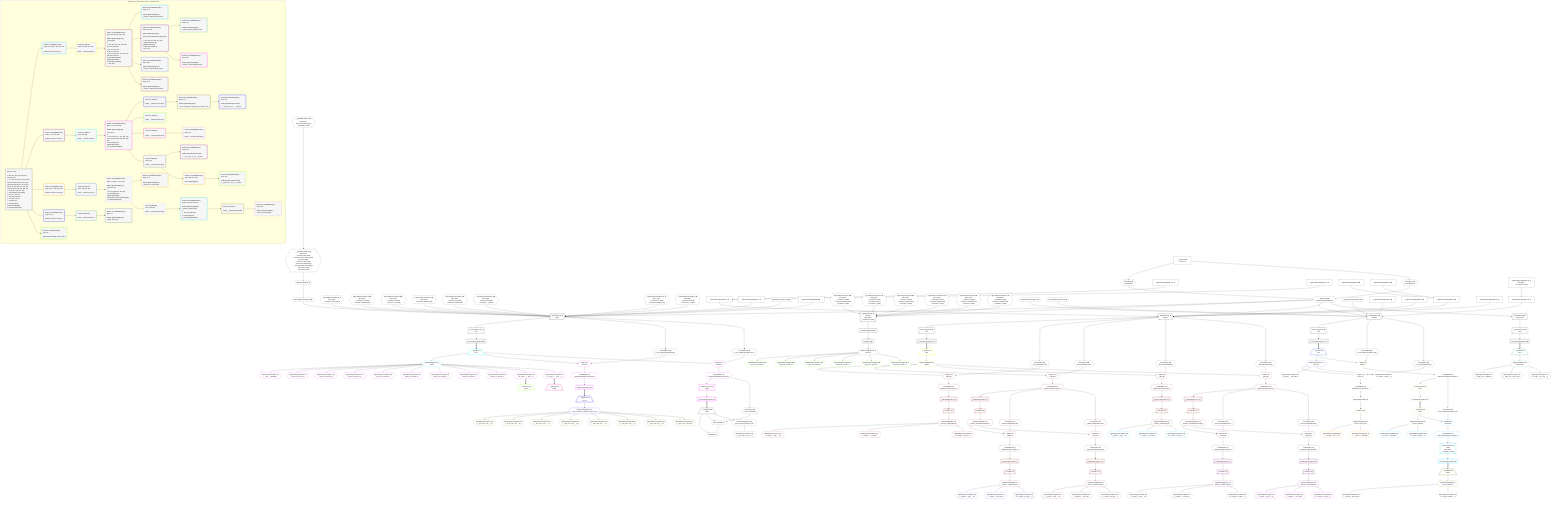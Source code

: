 %%{init: {'themeVariables': { 'fontSize': '12px'}}}%%
graph TD
    classDef path fill:#eee,stroke:#000,color:#000
    classDef plan fill:#fff,stroke-width:1px,color:#000
    classDef itemplan fill:#fff,stroke-width:2px,color:#000
    classDef unbatchedplan fill:#dff,stroke-width:1px,color:#000
    classDef sideeffectplan fill:#fcc,stroke-width:2px,color:#000
    classDef bucket fill:#f6f6f6,color:#000,stroke-width:2px,text-align:left

    subgraph "Buckets for queries/v4/procedure-computed-fields"
    Bucket0("Bucket 0 (root)<br /><br />1: 293, 297, 301, 309, 313, 317, 325, 329, 341<br />ᐳ: 6, 9, 10, 113, 131, 172, 275, 345, 346, 347, 348, 349, 350, 351, 352, 353, 354, 355, 356, 11, 49, 53, 56, 59, 62, 65, 93, 106, 126, 136, 139, 142, 145, 148, 156, 150, 158, 164<br />2: 15, 25, 30, 305, 321, 333<br />ᐳ: Access[326], Access[330]<br />3: 8, 17, 27, 33, 337<br />ᐳ: 294, 306, 310, 322<br />4: 12, 20, 32, 39, 45<br />ᐳ: 34, 338, 342<br />5: Connection[22], ConnectionItems[36]<br />6: ConnectionItems[42]"):::bucket
    Bucket1("Bucket 1 (nullableBoundary)<br />Deps: 12, 36, 294, 306, 310, 322<br /><br />ROOT Connectionᐸ8ᐳ[12]"):::bucket
    Bucket2("Bucket 2 (nullableBoundary)<br />Deps: 17, 39, 326, 330<br /><br />ROOT Connectionᐸ15ᐳ[17]"):::bucket
    Bucket3("Bucket 3 (nullableBoundary)<br />Deps: 22, 42, 338, 342, 345<br /><br />ROOT Connectionᐸ20ᐳ[22]"):::bucket
    Bucket4("Bucket 4 (nullableBoundary)<br />Deps: 27, 45<br /><br />ROOT Connectionᐸ25ᐳ[27]"):::bucket
    Bucket5("Bucket 5 (nullableBoundary)<br />Deps: 34<br /><br />ROOT PgSelectSingleᐸpersonᐳ[34]"):::bucket
    Bucket10("Bucket 10 (listItem)<br />Deps: 294, 306, 310, 322<br /><br />ROOT __Item{10}ᐸ36ᐳ[67]"):::bucket
    Bucket11("Bucket 11 (listItem)<br />Deps: 326, 330<br /><br />ROOT __Item{11}ᐸ39ᐳ[69]"):::bucket
    Bucket12("Bucket 12 (listItem)<br />Deps: 338, 342, 345<br /><br />ROOT __Item{12}ᐸ42ᐳ[71]"):::bucket
    Bucket13("Bucket 13 (listItem)<br /><br />ROOT __Item{13}ᐸ45ᐳ[73]"):::bucket
    Bucket14("Bucket 14 (nullableBoundary)<br />Deps: 294, 68, 306, 310, 322<br /><br />ROOT PgSelectSingle{10}ᐸtypesᐳ[68]<br />1: <br />ᐳ: 295, 307, 311, 323, 296, 308, 312, 324, 298, 302<br />2: 81, 90, 103, 123<br />3: 80, 89, 102, 122<br />ᐳ: 82, 91, 104, 124, 179, 202, 220, 299, 300, 303, 304<br />4: PgSelectRows[184], PgSelectRows[207]<br />5: First[183], First[206]<br />ᐳ: 185, 208"):::bucket
    Bucket15("Bucket 15 (nullableBoundary)<br />Deps: 70, 326, 69, 330<br /><br />ROOT PgSelectSingle{11}ᐸpostᐳ[70]<br />1: <br />ᐳ: 83, 94, 107, 127, 137, 140, 143, 146, 149, 166, 168, 327, 331, 328, 332<br />2: Connection[173], PgSelectRows[174]<br />3: ConnectionItems[199]"):::bucket
    Bucket16("Bucket 16 (nullableBoundary)<br />Deps: 72, 338, 71, 342, 345<br /><br />ROOT PgSelectSingle{12}ᐸpersonᐳ[72]<br />1: <br />ᐳ: 84, 96, 339, 343, 340, 344<br />2: Connection[114], PgSelectRows[133]<br />3: First[132], ConnectionItems[187]<br />ᐳ: PgSelectSingle[134]"):::bucket
    Bucket17("Bucket 17 (nullableBoundary)<br />Deps: 74<br /><br />ROOT PgSelectSingle{13}ᐸedge_caseᐳ[74]"):::bucket
    Bucket18("Bucket 18 (nullableBoundary)<br />Deps: 104<br /><br />ROOT PgSelectSingle{14}ᐸfrmcdc_compoundTypeᐳ[104]"):::bucket
    Bucket19("Bucket 19 (nullableBoundary)<br />Deps: 324, 124<br /><br />ROOT PgSelectSingle{14}ᐸfrmcdc_nestedCompoundTypeᐳ[124]<br />1: <br />ᐳ: 314, 318, 315, 316, 319, 320<br />2: PgSelectRows[196], PgSelectRows[214]<br />3: First[195], First[213]<br />ᐳ: 197, 215"):::bucket
    Bucket20("Bucket 20 (nullableBoundary)<br />Deps: 134<br /><br />ROOT PgSelectSingle{16}ᐸperson_first_postᐳ[134]"):::bucket
    Bucket21("Bucket 21 (listItem)<br /><br />ROOT __Item{21}ᐸ174ᐳ[175]"):::bucket
    Bucket22("Bucket 22 (listItem)<br /><br />ROOT __Item{22}ᐸ166ᐳ[177]"):::bucket
    Bucket23("Bucket 23 (listItem)<br /><br />ROOT __Item{23}ᐸ168ᐳ[178]"):::bucket
    Bucket24("Bucket 24 (nullableBoundary)<br />Deps: 176<br /><br />ROOT PgSelectSingle{21}ᐸpost_computed_compound_type_arrayᐳ[176]"):::bucket
    Bucket25("Bucket 25 (nullableBoundary)<br />Deps: 178<br /><br />ROOT __Item{23}ᐸ168ᐳ[178]"):::bucket
    Bucket29("Bucket 29 (nullableBoundary)<br />Deps: 185<br /><br />ROOT PgSelectSingle{14}ᐸfrmcdc_compoundTypeᐳ[185]"):::bucket
    Bucket30("Bucket 30 (nullableBoundary)<br />Deps: 197<br /><br />ROOT PgSelectSingle{19}ᐸfrmcdc_compoundTypeᐳ[197]"):::bucket
    Bucket31("Bucket 31 (nullableBoundary)<br />Deps: 208<br /><br />ROOT PgSelectSingle{14}ᐸfrmcdc_compoundTypeᐳ[208]"):::bucket
    Bucket32("Bucket 32 (nullableBoundary)<br />Deps: 215<br /><br />ROOT PgSelectSingle{19}ᐸfrmcdc_compoundTypeᐳ[215]"):::bucket
    Bucket33("Bucket 33 (listItem)<br />Deps: 340, 345<br /><br />ROOT __Item{33}ᐸ187ᐳ[223]"):::bucket
    Bucket34("Bucket 34 (listItem)<br />Deps: 332<br /><br />ROOT __Item{34}ᐸ199ᐳ[225]"):::bucket
    Bucket35("Bucket 35 (nullableBoundary)<br />Deps: 224, 345, 334, 223<br /><br />ROOT PgSelectSingle{33}ᐸperson_friendsᐳ[224]<br />1: <br />ᐳ: 259, 265, 335, 336<br />2: Connection[276]<br />3: ConnectionItems[283]"):::bucket
    Bucket36("Bucket 36 (nullableBoundary)<br />Deps: 227<br /><br />ROOT PgClassExpression{34}ᐸ__post_com...al_set__.vᐳ[227]"):::bucket
    Bucket37("Bucket 37 (nullableBoundary)<br />Deps: 228, 227, 268<br /><br />ROOT Edge{34}[228]"):::bucket
    Bucket38("Bucket 38 (nullableBoundary)<br />Deps: 241<br /><br />ROOT PgClassExpression{24}ᐸ__post_com...rray__.”g”ᐳ[241]"):::bucket
    Bucket39("Bucket 39 (nullableBoundary)<br />Deps: 227<br /><br />ROOT PgClassExpression{34}ᐸ__post_com...al_set__.vᐳ[227]"):::bucket
    Bucket41("Bucket 41 (listItem)<br /><br />ROOT __Item{41}ᐸ283ᐳ[288]"):::bucket
    Bucket42("Bucket 42 (nullableBoundary)<br />Deps: 289<br /><br />ROOT PgSelectSingle{41}ᐸperson_friendsᐳ[289]"):::bucket
    end
    Bucket0 --> Bucket1 & Bucket2 & Bucket3 & Bucket4 & Bucket5
    Bucket1 --> Bucket10
    Bucket2 --> Bucket11
    Bucket3 --> Bucket12
    Bucket4 --> Bucket13
    Bucket10 --> Bucket14
    Bucket11 --> Bucket15
    Bucket12 --> Bucket16
    Bucket13 --> Bucket17
    Bucket14 --> Bucket18 & Bucket19 & Bucket29 & Bucket31
    Bucket15 --> Bucket21 & Bucket22 & Bucket23 & Bucket34
    Bucket16 --> Bucket20 & Bucket33
    Bucket19 --> Bucket30 & Bucket32
    Bucket21 --> Bucket24
    Bucket23 --> Bucket25
    Bucket24 --> Bucket38
    Bucket33 --> Bucket35
    Bucket34 --> Bucket36 & Bucket37
    Bucket35 --> Bucket41
    Bucket37 --> Bucket39
    Bucket41 --> Bucket42

    %% plan dependencies
    PgSelect15[["PgSelect[15∈0] ➊<br />ᐸpostᐳ"]]:::plan
    Object11{{"Object[11∈0] ➊<br />ᐸ{pgSettings,withPgClient}ᐳ"}}:::plan
    PgFromExpression93{{"PgFromExpression[93∈0] ➊<br />More deps:<br />- Constantᐸundefinedᐳ[6]"}}:::plan
    PgFromExpression106{{"PgFromExpression[106∈0] ➊<br />More deps:<br />- Constantᐸ15ᐳ[348]<br />- Constantᐸundefinedᐳ[6]"}}:::plan
    PgFromExpression126{{"PgFromExpression[126∈0] ➊<br />More deps:<br />- Constantᐸ20ᐳ[349]<br />- Constantᐸ'[...]'ᐳ[350]"}}:::plan
    PgFromExpression136{{"PgFromExpression[136∈0] ➊<br />More deps:<br />- Constantᐸundefinedᐳ[6]"}}:::plan
    PgFromExpression139{{"PgFromExpression[139∈0] ➊<br />More deps:<br />- Constantᐸ15ᐳ[348]<br />- Constantᐸundefinedᐳ[6]"}}:::plan
    PgFromExpression142{{"PgFromExpression[142∈0] ➊<br />More deps:<br />- Constantᐸ20ᐳ[349]<br />- Constantᐸ'[...]'ᐳ[350]"}}:::plan
    PgFromExpression145{{"PgFromExpression[145∈0] ➊<br />More deps:<br />- Constantᐸ15ᐳ[348]<br />- Constantᐸundefinedᐳ[6]"}}:::plan
    PgFromExpression148{{"PgFromExpression[148∈0] ➊<br />More deps:<br />- Constantᐸ20ᐳ[349]<br />- Constantᐸ'[...]'ᐳ[350]"}}:::plan
    PgFromExpression164{{"PgFromExpression[164∈0] ➊"}}:::plan
    PgSelectInlineApply325["PgSelectInlineApply[325∈0] ➊"]:::plan
    PgFromExpression172{{"PgFromExpression[172∈0] ➊"}}:::plan
    PgSelectInlineApply329["PgSelectInlineApply[329∈0] ➊"]:::plan
    Object11 & PgFromExpression93 & PgFromExpression106 & PgFromExpression126 & PgFromExpression136 & PgFromExpression139 & PgFromExpression142 & PgFromExpression145 & PgFromExpression148 & PgFromExpression164 & PgSelectInlineApply325 & PgFromExpression172 & PgSelectInlineApply329 --> PgSelect15
    PgSelect30[["PgSelect[30∈0] ➊<br />ᐸpersonᐳ<br />More deps:<br />- Constantᐸ1ᐳ[345]"]]:::plan
    PgFromExpression49{{"PgFromExpression[49∈0] ➊<br />More deps:<br />- Constantᐸ1ᐳ[345]<br />- Constantᐸundefinedᐳ[6]<br />- Constantᐸ7ᐳ[346]"}}:::plan
    PgFromExpression53{{"PgFromExpression[53∈0] ➊<br />More deps:<br />- Constantᐸ1ᐳ[345]<br />- Constantᐸ8ᐳ[347]<br />- Constantᐸ7ᐳ[346]"}}:::plan
    PgFromExpression56{{"PgFromExpression[56∈0] ➊<br />More deps:<br />- Constantᐸ1ᐳ[345]<br />- Constantᐸundefinedᐳ[6]<br />- Constantᐸ7ᐳ[346]"}}:::plan
    PgFromExpression59{{"PgFromExpression[59∈0] ➊<br />More deps:<br />- Constantᐸ1ᐳ[345]<br />- Constantᐸundefinedᐳ[6]<br />- Constantᐸ7ᐳ[346]"}}:::plan
    PgFromExpression62{{"PgFromExpression[62∈0] ➊<br />More deps:<br />- Constantᐸ1ᐳ[345]<br />- Constantᐸundefinedᐳ[6]<br />- Constantᐸ7ᐳ[346]"}}:::plan
    PgFromExpression65{{"PgFromExpression[65∈0] ➊<br />More deps:<br />- Constantᐸ1ᐳ[345]<br />- Constantᐸundefinedᐳ[6]<br />- Constantᐸ7ᐳ[346]"}}:::plan
    Object11 & PgFromExpression49 & PgFromExpression53 & PgFromExpression56 & PgFromExpression59 & PgFromExpression62 & PgFromExpression65 --> PgSelect30
    __InputObject150{{"__InputObject[150∈0] ➊<br />More deps:<br />- Constantᐸ419ᐳ[351]<br />- Constantᐸ'easy cheesy baked potatoes'ᐳ[352]<br />- Constantᐸ'red'ᐳ[353]<br />- Constantᐸundefinedᐳ[6]<br />- Constantᐸ'BAR_FOO'ᐳ[354]<br />- Constantᐸ''ᐳ[355]<br />- Constantᐸ8ᐳ[347]"}}:::plan
    __InputObject156{{"__InputObject[156∈0] ➊<br />More deps:<br />- Constantᐸundefinedᐳ[6]<br />- Constantᐸ5ᐳ[356]"}}:::plan
    __InputObject156 --> __InputObject150
    PgSelect20[["PgSelect[20∈0] ➊<br />ᐸpersonᐳ"]]:::plan
    PgFromExpression113{{"PgFromExpression[113∈0] ➊"}}:::plan
    PgFromExpression275{{"PgFromExpression[275∈0] ➊"}}:::plan
    PgSelectInlineApply337["PgSelectInlineApply[337∈0] ➊"]:::plan
    PgFromExpression131{{"PgFromExpression[131∈0] ➊"}}:::plan
    PgSelectInlineApply341["PgSelectInlineApply[341∈0] ➊"]:::plan
    Object11 & PgFromExpression113 & PgFromExpression275 & PgSelectInlineApply337 & PgFromExpression131 & PgSelectInlineApply341 --> PgSelect20
    PgSelect8[["PgSelect[8∈0] ➊<br />ᐸtypesᐳ"]]:::plan
    PgSelectInlineApply293["PgSelectInlineApply[293∈0] ➊"]:::plan
    PgSelectInlineApply305["PgSelectInlineApply[305∈0] ➊"]:::plan
    PgSelectInlineApply309["PgSelectInlineApply[309∈0] ➊"]:::plan
    PgSelectInlineApply321["PgSelectInlineApply[321∈0] ➊"]:::plan
    Object11 & PgSelectInlineApply293 & PgSelectInlineApply305 & PgSelectInlineApply309 & PgSelectInlineApply321 --> PgSelect8
    Access9{{"Access[9∈0] ➊<br />ᐸ2.pgSettingsᐳ"}}:::plan
    Access10{{"Access[10∈0] ➊<br />ᐸ2.withPgClientᐳ"}}:::plan
    Access9 & Access10 --> Object11
    PgSelectInlineApply297["PgSelectInlineApply[297∈0] ➊"]:::plan
    PgSelectInlineApply301["PgSelectInlineApply[301∈0] ➊"]:::plan
    PgSelectInlineApply297 & PgSelectInlineApply301 --> PgSelectInlineApply305
    PgSelectInlineApply313["PgSelectInlineApply[313∈0] ➊"]:::plan
    PgSelectInlineApply317["PgSelectInlineApply[317∈0] ➊"]:::plan
    PgSelectInlineApply313 & PgSelectInlineApply317 --> PgSelectInlineApply321
    __Value2["__Value[2∈0] ➊<br />ᐸcontextᐳ"]:::plan
    __Value2 --> Access9
    __Value2 --> Access10
    Connection12[["Connection[12∈0] ➊<br />ᐸ8ᐳ"]]:::plan
    PgSelect8 --> Connection12
    Connection17[["Connection[17∈0] ➊<br />ᐸ15ᐳ"]]:::plan
    PgSelect15 --> Connection17
    Connection22[["Connection[22∈0] ➊<br />ᐸ20ᐳ"]]:::plan
    PgSelect20 --> Connection22
    PgSelect25[["PgSelect[25∈0] ➊<br />ᐸedge_caseᐳ"]]:::plan
    Object11 --> PgSelect25
    Connection27[["Connection[27∈0] ➊<br />ᐸ25ᐳ"]]:::plan
    PgSelect25 --> Connection27
    First32[["First[32∈0] ➊"]]:::plan
    PgSelectRows33[["PgSelectRows[33∈0] ➊"]]:::plan
    PgSelectRows33 --> First32
    PgSelect30 --> PgSelectRows33
    PgSelectSingle34{{"PgSelectSingle[34∈0] ➊<br />ᐸpersonᐳ"}}:::plan
    First32 --> PgSelectSingle34
    ConnectionItems36[["ConnectionItems[36∈0] ➊"]]:::plan
    Connection12 --> ConnectionItems36
    ConnectionItems39[["ConnectionItems[39∈0] ➊"]]:::plan
    Connection17 --> ConnectionItems39
    ConnectionItems42[["ConnectionItems[42∈0] ➊"]]:::plan
    Connection22 --> ConnectionItems42
    ConnectionItems45[["ConnectionItems[45∈0] ➊"]]:::plan
    Connection27 --> ConnectionItems45
    BakedInput158{{"BakedInput[158∈0] ➊"}}:::plan
    __InputObject150 --> BakedInput158
    BakedInput158 --> PgFromExpression164
    Access294{{"Access[294∈0] ➊<br />ᐸ8.m.joinDetailsFor76ᐳ"}}:::plan
    PgSelect8 --> Access294
    Access306{{"Access[306∈0] ➊<br />ᐸ8.m.joinDetailsFor87ᐳ"}}:::plan
    PgSelect8 --> Access306
    Access310{{"Access[310∈0] ➊<br />ᐸ8.m.joinDetailsFor100ᐳ"}}:::plan
    PgSelect8 --> Access310
    Access322{{"Access[322∈0] ➊<br />ᐸ8.m.joinDetailsFor120ᐳ"}}:::plan
    PgSelect8 --> Access322
    Access326{{"Access[326∈0] ➊<br />ᐸ15.m.subqueryDetailsFor160ᐳ"}}:::plan
    PgSelect15 --> Access326
    Access330{{"Access[330∈0] ➊<br />ᐸ15.m.subqueryDetailsFor170ᐳ"}}:::plan
    PgSelect15 --> Access330
    PgSelectInlineApply333["PgSelectInlineApply[333∈0] ➊<br />More deps:<br />- Constantᐸ1ᐳ[345]"]:::plan
    PgSelectInlineApply333 --> PgSelectInlineApply337
    Access338{{"Access[338∈0] ➊<br />ᐸ20.m.subqueryDetailsFor109ᐳ"}}:::plan
    PgSelect20 --> Access338
    Access342{{"Access[342∈0] ➊<br />ᐸ20.m.joinDetailsFor129ᐳ"}}:::plan
    PgSelect20 --> Access342
    PgClassExpression50{{"PgClassExpression[50∈5] ➊<br />ᐸ(1/0) /* E...ferred! */ᐳ"}}:::plan
    PgSelectSingle34 --> PgClassExpression50
    PgClassExpression54{{"PgClassExpression[54∈5] ➊<br />ᐸ(1/0) /* E...ferred! */ᐳ"}}:::plan
    PgSelectSingle34 --> PgClassExpression54
    PgClassExpression57{{"PgClassExpression[57∈5] ➊<br />ᐸ(1/0) /* E...ferred! */ᐳ"}}:::plan
    PgSelectSingle34 --> PgClassExpression57
    PgClassExpression60{{"PgClassExpression[60∈5] ➊<br />ᐸ(1/0) /* E...ferred! */ᐳ"}}:::plan
    PgSelectSingle34 --> PgClassExpression60
    PgClassExpression63{{"PgClassExpression[63∈5] ➊<br />ᐸ(1/0) /* E...ferred! */ᐳ"}}:::plan
    PgSelectSingle34 --> PgClassExpression63
    PgClassExpression66{{"PgClassExpression[66∈5] ➊<br />ᐸ(1/0) /* E...ferred! */ᐳ"}}:::plan
    PgSelectSingle34 --> PgClassExpression66
    __Item67[/"__Item[67∈10]<br />ᐸ36ᐳ"\]:::itemplan
    ConnectionItems36 ==> __Item67
    PgSelectSingle68{{"PgSelectSingle[68∈10]<br />ᐸtypesᐳ"}}:::plan
    __Item67 --> PgSelectSingle68
    __Item69[/"__Item[69∈11]<br />ᐸ39ᐳ"\]:::itemplan
    ConnectionItems39 ==> __Item69
    PgSelectSingle70{{"PgSelectSingle[70∈11]<br />ᐸpostᐳ"}}:::plan
    __Item69 --> PgSelectSingle70
    __Item71[/"__Item[71∈12]<br />ᐸ42ᐳ"\]:::itemplan
    ConnectionItems42 ==> __Item71
    PgSelectSingle72{{"PgSelectSingle[72∈12]<br />ᐸpersonᐳ"}}:::plan
    __Item71 --> PgSelectSingle72
    __Item73[/"__Item[73∈13]<br />ᐸ45ᐳ"\]:::itemplan
    ConnectionItems45 ==> __Item73
    PgSelectSingle74{{"PgSelectSingle[74∈13]<br />ᐸedge_caseᐳ"}}:::plan
    __Item73 --> PgSelectSingle74
    List295{{"List[295∈14]<br />ᐸ294,68ᐳ"}}:::plan
    Access294 & PgSelectSingle68 --> List295
    List299{{"List[299∈14]<br />ᐸ298,91ᐳ"}}:::plan
    Access298{{"Access[298∈14]<br />ᐸ308.m.joinDetailsFor181ᐳ"}}:::plan
    PgSelectSingle91{{"PgSelectSingle[91∈14]<br />ᐸfrmcdc_nestedCompoundTypeᐳ"}}:::plan
    Access298 & PgSelectSingle91 --> List299
    List303{{"List[303∈14]<br />ᐸ302,91ᐳ"}}:::plan
    Access302{{"Access[302∈14]<br />ᐸ308.m.joinDetailsFor204ᐳ"}}:::plan
    Access302 & PgSelectSingle91 --> List303
    List307{{"List[307∈14]<br />ᐸ306,68ᐳ"}}:::plan
    Access306 & PgSelectSingle68 --> List307
    List311{{"List[311∈14]<br />ᐸ310,68ᐳ"}}:::plan
    Access310 & PgSelectSingle68 --> List311
    List323{{"List[323∈14]<br />ᐸ322,68ᐳ"}}:::plan
    Access322 & PgSelectSingle68 --> List323
    First80[["First[80∈14]"]]:::plan
    PgSelectRows81[["PgSelectRows[81∈14]"]]:::plan
    PgSelectRows81 --> First80
    Lambda296{{"Lambda[296∈14]<br />ᐸpgInlineViaJoinTransformᐳ"}}:::plan
    Lambda296 --> PgSelectRows81
    PgSelectSingle82{{"PgSelectSingle[82∈14]<br />ᐸfrmcdc_compoundTypeᐳ"}}:::plan
    First80 --> PgSelectSingle82
    First89[["First[89∈14]"]]:::plan
    PgSelectRows90[["PgSelectRows[90∈14]"]]:::plan
    PgSelectRows90 --> First89
    Lambda308{{"Lambda[308∈14]<br />ᐸpgInlineViaJoinTransformᐳ"}}:::plan
    Lambda308 --> PgSelectRows90
    First89 --> PgSelectSingle91
    First102[["First[102∈14]"]]:::plan
    PgSelectRows103[["PgSelectRows[103∈14]"]]:::plan
    PgSelectRows103 --> First102
    Lambda312{{"Lambda[312∈14]<br />ᐸpgInlineViaJoinTransformᐳ"}}:::plan
    Lambda312 --> PgSelectRows103
    PgSelectSingle104{{"PgSelectSingle[104∈14]<br />ᐸfrmcdc_compoundTypeᐳ"}}:::plan
    First102 --> PgSelectSingle104
    First122[["First[122∈14]"]]:::plan
    PgSelectRows123[["PgSelectRows[123∈14]"]]:::plan
    PgSelectRows123 --> First122
    Lambda324{{"Lambda[324∈14]<br />ᐸpgInlineViaJoinTransformᐳ"}}:::plan
    Lambda324 --> PgSelectRows123
    PgSelectSingle124{{"PgSelectSingle[124∈14]<br />ᐸfrmcdc_nestedCompoundTypeᐳ"}}:::plan
    First122 --> PgSelectSingle124
    PgClassExpression179{{"PgClassExpression[179∈14]<br />ᐸ__frmcdc_c...type__.”a”ᐳ"}}:::plan
    PgSelectSingle82 --> PgClassExpression179
    First183[["First[183∈14]"]]:::plan
    PgSelectRows184[["PgSelectRows[184∈14]"]]:::plan
    PgSelectRows184 --> First183
    Lambda300{{"Lambda[300∈14]<br />ᐸpgInlineViaJoinTransformᐳ"}}:::plan
    Lambda300 --> PgSelectRows184
    PgSelectSingle185{{"PgSelectSingle[185∈14]<br />ᐸfrmcdc_compoundTypeᐳ"}}:::plan
    First183 --> PgSelectSingle185
    PgClassExpression202{{"PgClassExpression[202∈14]<br />ᐸ__frmcdc_c....”foo_bar”ᐳ"}}:::plan
    PgSelectSingle82 --> PgClassExpression202
    First206[["First[206∈14]"]]:::plan
    PgSelectRows207[["PgSelectRows[207∈14]"]]:::plan
    PgSelectRows207 --> First206
    Lambda304{{"Lambda[304∈14]<br />ᐸpgInlineViaJoinTransformᐳ"}}:::plan
    Lambda304 --> PgSelectRows207
    PgSelectSingle208{{"PgSelectSingle[208∈14]<br />ᐸfrmcdc_compoundTypeᐳ"}}:::plan
    First206 --> PgSelectSingle208
    PgClassExpression220{{"PgClassExpression[220∈14]<br />ᐸ”c”.”compo...nd_type__)ᐳ"}}:::plan
    PgSelectSingle82 --> PgClassExpression220
    List295 --> Lambda296
    Lambda308 --> Access298
    List299 --> Lambda300
    Lambda308 --> Access302
    List303 --> Lambda304
    List307 --> Lambda308
    List311 --> Lambda312
    List323 --> Lambda324
    List327{{"List[327∈15]<br />ᐸ326,69ᐳ"}}:::plan
    Access326 & __Item69 --> List327
    List331{{"List[331∈15]<br />ᐸ330,69ᐳ"}}:::plan
    Access330 & __Item69 --> List331
    PgClassExpression83{{"PgClassExpression[83∈15]<br />ᐸ__post__.”headline”ᐳ"}}:::plan
    PgSelectSingle70 --> PgClassExpression83
    PgClassExpression94{{"PgClassExpression[94∈15]<br />ᐸ(1/0) /* E...ferred! */ᐳ"}}:::plan
    PgSelectSingle70 --> PgClassExpression94
    PgClassExpression107{{"PgClassExpression[107∈15]<br />ᐸ(1/0) /* E...ferred! */ᐳ"}}:::plan
    PgSelectSingle70 --> PgClassExpression107
    PgClassExpression127{{"PgClassExpression[127∈15]<br />ᐸ(1/0) /* E...ferred! */ᐳ"}}:::plan
    PgSelectSingle70 --> PgClassExpression127
    PgClassExpression137{{"PgClassExpression[137∈15]<br />ᐸ(1/0) /* E...ferred! */ᐳ"}}:::plan
    PgSelectSingle70 --> PgClassExpression137
    PgClassExpression140{{"PgClassExpression[140∈15]<br />ᐸ(1/0) /* E...ferred! */ᐳ"}}:::plan
    PgSelectSingle70 --> PgClassExpression140
    PgClassExpression143{{"PgClassExpression[143∈15]<br />ᐸ(1/0) /* E...ferred! */ᐳ"}}:::plan
    PgSelectSingle70 --> PgClassExpression143
    PgClassExpression146{{"PgClassExpression[146∈15]<br />ᐸ(1/0) /* E...ferred! */ᐳ"}}:::plan
    PgSelectSingle70 --> PgClassExpression146
    PgClassExpression149{{"PgClassExpression[149∈15]<br />ᐸ(1/0) /* E...ferred! */ᐳ"}}:::plan
    PgSelectSingle70 --> PgClassExpression149
    PgClassExpression166{{"PgClassExpression[166∈15]<br />ᐸ”a”.”post_...(__post__)ᐳ"}}:::plan
    PgSelectSingle70 --> PgClassExpression166
    PgClassExpression168{{"PgClassExpression[168∈15]<br />ᐸ”a”.”post_...(__post__)ᐳ"}}:::plan
    PgSelectSingle70 --> PgClassExpression168
    Connection173[["Connection[173∈15]<br />ᐸ332ᐳ"]]:::plan
    Lambda332{{"Lambda[332∈15]<br />ᐸpgInlineViaSubqueryTransformᐳ"}}:::plan
    Lambda332 --> Connection173
    PgSelectRows174[["PgSelectRows[174∈15]"]]:::plan
    Lambda328{{"Lambda[328∈15]<br />ᐸpgInlineViaSubqueryTransformᐳ"}}:::plan
    Lambda328 --> PgSelectRows174
    ConnectionItems199[["ConnectionItems[199∈15]"]]:::plan
    Connection173 --> ConnectionItems199
    List327 --> Lambda328
    List331 --> Lambda332
    List339{{"List[339∈16]<br />ᐸ338,71ᐳ"}}:::plan
    Access338 & __Item71 --> List339
    List343{{"List[343∈16]<br />ᐸ342,72ᐳ"}}:::plan
    Access342 & PgSelectSingle72 --> List343
    PgClassExpression84{{"PgClassExpression[84∈16]<br />ᐸ__person__...full_name”ᐳ"}}:::plan
    PgSelectSingle72 --> PgClassExpression84
    PgClassExpression96{{"PgClassExpression[96∈16]<br />ᐸ”c”.”perso..._person__)ᐳ"}}:::plan
    PgSelectSingle72 --> PgClassExpression96
    Connection114[["Connection[114∈16]<br />ᐸ340ᐳ"]]:::plan
    Lambda340{{"Lambda[340∈16]<br />ᐸpgInlineViaSubqueryTransformᐳ"}}:::plan
    Lambda340 --> Connection114
    First132[["First[132∈16]"]]:::plan
    PgSelectRows133[["PgSelectRows[133∈16]"]]:::plan
    PgSelectRows133 --> First132
    Lambda344{{"Lambda[344∈16]<br />ᐸpgInlineViaJoinTransformᐳ"}}:::plan
    Lambda344 --> PgSelectRows133
    PgSelectSingle134{{"PgSelectSingle[134∈16]<br />ᐸperson_first_postᐳ"}}:::plan
    First132 --> PgSelectSingle134
    ConnectionItems187[["ConnectionItems[187∈16]"]]:::plan
    Connection114 --> ConnectionItems187
    List339 --> Lambda340
    List343 --> Lambda344
    PgClassExpression85{{"PgClassExpression[85∈17]<br />ᐸ__edge_cas...s_default”ᐳ"}}:::plan
    PgSelectSingle74 --> PgClassExpression85
    PgClassExpression97{{"PgClassExpression[97∈17]<br />ᐸ__edge_cas...cast_easy”ᐳ"}}:::plan
    PgSelectSingle74 --> PgClassExpression97
    PgClassExpression116{{"PgClassExpression[116∈17]<br />ᐸ”c”.”edge_...ge_case__)ᐳ"}}:::plan
    PgSelectSingle74 --> PgClassExpression116
    PgClassExpression186{{"PgClassExpression[186∈18]<br />ᐸ__frmcdc_c...type__.”a”ᐳ"}}:::plan
    PgSelectSingle104 --> PgClassExpression186
    PgClassExpression209{{"PgClassExpression[209∈18]<br />ᐸ__frmcdc_c....”foo_bar”ᐳ"}}:::plan
    PgSelectSingle104 --> PgClassExpression209
    PgClassExpression222{{"PgClassExpression[222∈18]<br />ᐸ”c”.”compo...nd_type__)ᐳ"}}:::plan
    PgSelectSingle104 --> PgClassExpression222
    List315{{"List[315∈19]<br />ᐸ314,124ᐳ"}}:::plan
    Access314{{"Access[314∈19]<br />ᐸ324.m.joinDetailsFor191ᐳ"}}:::plan
    Access314 & PgSelectSingle124 --> List315
    List319{{"List[319∈19]<br />ᐸ318,124ᐳ"}}:::plan
    Access318{{"Access[318∈19]<br />ᐸ324.m.joinDetailsFor211ᐳ"}}:::plan
    Access318 & PgSelectSingle124 --> List319
    First195[["First[195∈19]"]]:::plan
    PgSelectRows196[["PgSelectRows[196∈19]"]]:::plan
    PgSelectRows196 --> First195
    Lambda316{{"Lambda[316∈19]<br />ᐸpgInlineViaJoinTransformᐳ"}}:::plan
    Lambda316 --> PgSelectRows196
    PgSelectSingle197{{"PgSelectSingle[197∈19]<br />ᐸfrmcdc_compoundTypeᐳ"}}:::plan
    First195 --> PgSelectSingle197
    First213[["First[213∈19]"]]:::plan
    PgSelectRows214[["PgSelectRows[214∈19]"]]:::plan
    PgSelectRows214 --> First213
    Lambda320{{"Lambda[320∈19]<br />ᐸpgInlineViaJoinTransformᐳ"}}:::plan
    Lambda320 --> PgSelectRows214
    PgSelectSingle215{{"PgSelectSingle[215∈19]<br />ᐸfrmcdc_compoundTypeᐳ"}}:::plan
    First213 --> PgSelectSingle215
    Lambda324 --> Access314
    List315 --> Lambda316
    Lambda324 --> Access318
    List319 --> Lambda320
    PgClassExpression198{{"PgClassExpression[198∈20]<br />ᐸ__person_f...ost__.”id”ᐳ"}}:::plan
    PgSelectSingle134 --> PgClassExpression198
    PgClassExpression216{{"PgClassExpression[216∈20]<br />ᐸ__person_f...”headline”ᐳ"}}:::plan
    PgSelectSingle134 --> PgClassExpression216
    __Item175[/"__Item[175∈21]<br />ᐸ174ᐳ"\]:::itemplan
    PgSelectRows174 ==> __Item175
    PgSelectSingle176{{"PgSelectSingle[176∈21]<br />ᐸpost_computed_compound_type_arrayᐳ"}}:::plan
    __Item175 --> PgSelectSingle176
    __Item177[/"__Item[177∈22]<br />ᐸ166ᐳ"\]:::itemplan
    PgClassExpression166 ==> __Item177
    __Item178[/"__Item[178∈23]<br />ᐸ168ᐳ"\]:::itemplan
    PgClassExpression168 ==> __Item178
    PgClassExpression229{{"PgClassExpression[229∈24]<br />ᐸ__post_com...rray__.”a”ᐳ"}}:::plan
    PgSelectSingle176 --> PgClassExpression229
    PgClassExpression231{{"PgClassExpression[231∈24]<br />ᐸ__post_com...rray__.”b”ᐳ"}}:::plan
    PgSelectSingle176 --> PgClassExpression231
    PgClassExpression233{{"PgClassExpression[233∈24]<br />ᐸ__post_com...rray__.”c”ᐳ"}}:::plan
    PgSelectSingle176 --> PgClassExpression233
    PgClassExpression235{{"PgClassExpression[235∈24]<br />ᐸ__post_com...rray__.”d”ᐳ"}}:::plan
    PgSelectSingle176 --> PgClassExpression235
    PgClassExpression237{{"PgClassExpression[237∈24]<br />ᐸ__post_com...rray__.”e”ᐳ"}}:::plan
    PgSelectSingle176 --> PgClassExpression237
    PgClassExpression239{{"PgClassExpression[239∈24]<br />ᐸ__post_com...rray__.”f”ᐳ"}}:::plan
    PgSelectSingle176 --> PgClassExpression239
    PgClassExpression241{{"PgClassExpression[241∈24]<br />ᐸ__post_com...rray__.”g”ᐳ"}}:::plan
    PgSelectSingle176 --> PgClassExpression241
    PgClassExpression242{{"PgClassExpression[242∈24]<br />ᐸ__post_com....”foo_bar”ᐳ"}}:::plan
    PgSelectSingle176 --> PgClassExpression242
    PgClassExpression243{{"PgClassExpression[243∈29]<br />ᐸ__frmcdc_c...type__.”a”ᐳ"}}:::plan
    PgSelectSingle185 --> PgClassExpression243
    PgClassExpression247{{"PgClassExpression[247∈29]<br />ᐸ__frmcdc_c....”foo_bar”ᐳ"}}:::plan
    PgSelectSingle185 --> PgClassExpression247
    PgClassExpression252{{"PgClassExpression[252∈29]<br />ᐸ”c”.”compo...nd_type__)ᐳ"}}:::plan
    PgSelectSingle185 --> PgClassExpression252
    PgClassExpression244{{"PgClassExpression[244∈30]<br />ᐸ__frmcdc_c...type__.”a”ᐳ"}}:::plan
    PgSelectSingle197 --> PgClassExpression244
    PgClassExpression248{{"PgClassExpression[248∈30]<br />ᐸ__frmcdc_c....”foo_bar”ᐳ"}}:::plan
    PgSelectSingle197 --> PgClassExpression248
    PgClassExpression254{{"PgClassExpression[254∈30]<br />ᐸ”c”.”compo...nd_type__)ᐳ"}}:::plan
    PgSelectSingle197 --> PgClassExpression254
    PgClassExpression245{{"PgClassExpression[245∈31]<br />ᐸ__frmcdc_c...type__.”a”ᐳ"}}:::plan
    PgSelectSingle208 --> PgClassExpression245
    PgClassExpression249{{"PgClassExpression[249∈31]<br />ᐸ__frmcdc_c....”foo_bar”ᐳ"}}:::plan
    PgSelectSingle208 --> PgClassExpression249
    PgClassExpression256{{"PgClassExpression[256∈31]<br />ᐸ”c”.”compo...nd_type__)ᐳ"}}:::plan
    PgSelectSingle208 --> PgClassExpression256
    PgClassExpression246{{"PgClassExpression[246∈32]<br />ᐸ__frmcdc_c...type__.”a”ᐳ"}}:::plan
    PgSelectSingle215 --> PgClassExpression246
    PgClassExpression250{{"PgClassExpression[250∈32]<br />ᐸ__frmcdc_c....”foo_bar”ᐳ"}}:::plan
    PgSelectSingle215 --> PgClassExpression250
    PgClassExpression258{{"PgClassExpression[258∈32]<br />ᐸ”c”.”compo...nd_type__)ᐳ"}}:::plan
    PgSelectSingle215 --> PgClassExpression258
    __Item223[/"__Item[223∈33]<br />ᐸ187ᐳ"\]:::itemplan
    ConnectionItems187 ==> __Item223
    PgSelectSingle224{{"PgSelectSingle[224∈33]<br />ᐸperson_friendsᐳ"}}:::plan
    __Item223 --> PgSelectSingle224
    Access334{{"Access[334∈33]<br />ᐸ340.m.subqueryDetailsFor271ᐳ"}}:::plan
    Lambda340 --> Access334
    Edge228{{"Edge[228∈34]"}}:::plan
    __Item225[/"__Item[225∈34]<br />ᐸ199ᐳ"\]:::itemplan
    PgCursor268{{"PgCursor[268∈34]"}}:::plan
    __Item225 & PgCursor268 --> Edge228
    Access267{{"Access[267∈34]<br />ᐸ332.cursorDetailsᐳ"}}:::plan
    __Item225 & Access267 --> PgCursor268
    ConnectionItems199 ==> __Item225
    PgSelectSingle226{{"PgSelectSingle[226∈34]<br />ᐸpost_computed_interval_setᐳ"}}:::plan
    __Item225 --> PgSelectSingle226
    PgClassExpression227{{"PgClassExpression[227∈34]<br />ᐸ__post_com...al_set__.vᐳ"}}:::plan
    PgSelectSingle226 --> PgClassExpression227
    Lambda332 --> Access267
    Connection276[["Connection[276∈35]<br />ᐸ336ᐳ<br />More deps:<br />- Constantᐸ1ᐳ[345]"]]:::plan
    Lambda336{{"Lambda[336∈35]<br />ᐸpgInlineViaSubqueryTransformᐳ"}}:::plan
    Lambda336 --> Connection276
    List335{{"List[335∈35]<br />ᐸ334,223ᐳ"}}:::plan
    Access334 & __Item223 --> List335
    PgClassExpression259{{"PgClassExpression[259∈35]<br />ᐸ__person_f...full_name”ᐳ"}}:::plan
    PgSelectSingle224 --> PgClassExpression259
    PgClassExpression265{{"PgClassExpression[265∈35]<br />ᐸ”c”.”perso...friends__)ᐳ"}}:::plan
    PgSelectSingle224 --> PgClassExpression265
    ConnectionItems283[["ConnectionItems[283∈35]"]]:::plan
    Connection276 --> ConnectionItems283
    List335 --> Lambda336
    __Item288[/"__Item[288∈41]<br />ᐸ283ᐳ"\]:::itemplan
    ConnectionItems283 ==> __Item288
    PgSelectSingle289{{"PgSelectSingle[289∈41]<br />ᐸperson_friendsᐳ"}}:::plan
    __Item288 --> PgSelectSingle289
    PgClassExpression290{{"PgClassExpression[290∈42]<br />ᐸ__person_f...full_name”ᐳ"}}:::plan
    PgSelectSingle289 --> PgClassExpression290
    PgClassExpression292{{"PgClassExpression[292∈42]<br />ᐸ”c”.”perso...friends__)ᐳ"}}:::plan
    PgSelectSingle289 --> PgClassExpression292

    %% define steps
    classDef bucket0 stroke:#696969
    class Bucket0,__Value2,PgSelect8,Access9,Access10,Object11,Connection12,PgSelect15,Connection17,PgSelect20,Connection22,PgSelect25,Connection27,PgSelect30,First32,PgSelectRows33,PgSelectSingle34,ConnectionItems36,ConnectionItems39,ConnectionItems42,ConnectionItems45,PgFromExpression49,PgFromExpression53,PgFromExpression56,PgFromExpression59,PgFromExpression62,PgFromExpression65,PgFromExpression93,PgFromExpression106,PgFromExpression113,PgFromExpression126,PgFromExpression131,PgFromExpression136,PgFromExpression139,PgFromExpression142,PgFromExpression145,PgFromExpression148,__InputObject150,__InputObject156,BakedInput158,PgFromExpression164,PgFromExpression172,PgFromExpression275,PgSelectInlineApply293,Access294,PgSelectInlineApply297,PgSelectInlineApply301,PgSelectInlineApply305,Access306,PgSelectInlineApply309,Access310,PgSelectInlineApply313,PgSelectInlineApply317,PgSelectInlineApply321,Access322,PgSelectInlineApply325,Access326,PgSelectInlineApply329,Access330,PgSelectInlineApply333,PgSelectInlineApply337,Access338,PgSelectInlineApply341,Access342 bucket0
    classDef bucket1 stroke:#00bfff
    class Bucket1 bucket1
    classDef bucket2 stroke:#7f007f
    class Bucket2 bucket2
    classDef bucket3 stroke:#ffa500
    class Bucket3 bucket3
    classDef bucket4 stroke:#0000ff
    class Bucket4 bucket4
    classDef bucket5 stroke:#7fff00
    class Bucket5,PgClassExpression50,PgClassExpression54,PgClassExpression57,PgClassExpression60,PgClassExpression63,PgClassExpression66 bucket5
    classDef bucket10 stroke:#ffff00
    class Bucket10,__Item67,PgSelectSingle68 bucket10
    classDef bucket11 stroke:#00ffff
    class Bucket11,__Item69,PgSelectSingle70 bucket11
    classDef bucket12 stroke:#4169e1
    class Bucket12,__Item71,PgSelectSingle72 bucket12
    classDef bucket13 stroke:#3cb371
    class Bucket13,__Item73,PgSelectSingle74 bucket13
    classDef bucket14 stroke:#a52a2a
    class Bucket14,First80,PgSelectRows81,PgSelectSingle82,First89,PgSelectRows90,PgSelectSingle91,First102,PgSelectRows103,PgSelectSingle104,First122,PgSelectRows123,PgSelectSingle124,PgClassExpression179,First183,PgSelectRows184,PgSelectSingle185,PgClassExpression202,First206,PgSelectRows207,PgSelectSingle208,PgClassExpression220,List295,Lambda296,Access298,List299,Lambda300,Access302,List303,Lambda304,List307,Lambda308,List311,Lambda312,List323,Lambda324 bucket14
    classDef bucket15 stroke:#ff00ff
    class Bucket15,PgClassExpression83,PgClassExpression94,PgClassExpression107,PgClassExpression127,PgClassExpression137,PgClassExpression140,PgClassExpression143,PgClassExpression146,PgClassExpression149,PgClassExpression166,PgClassExpression168,Connection173,PgSelectRows174,ConnectionItems199,List327,Lambda328,List331,Lambda332 bucket15
    classDef bucket16 stroke:#f5deb3
    class Bucket16,PgClassExpression84,PgClassExpression96,Connection114,First132,PgSelectRows133,PgSelectSingle134,ConnectionItems187,List339,Lambda340,List343,Lambda344 bucket16
    classDef bucket17 stroke:#696969
    class Bucket17,PgClassExpression85,PgClassExpression97,PgClassExpression116 bucket17
    classDef bucket18 stroke:#00bfff
    class Bucket18,PgClassExpression186,PgClassExpression209,PgClassExpression222 bucket18
    classDef bucket19 stroke:#7f007f
    class Bucket19,First195,PgSelectRows196,PgSelectSingle197,First213,PgSelectRows214,PgSelectSingle215,Access314,List315,Lambda316,Access318,List319,Lambda320 bucket19
    classDef bucket20 stroke:#ffa500
    class Bucket20,PgClassExpression198,PgClassExpression216 bucket20
    classDef bucket21 stroke:#0000ff
    class Bucket21,__Item175,PgSelectSingle176 bucket21
    classDef bucket22 stroke:#7fff00
    class Bucket22,__Item177 bucket22
    classDef bucket23 stroke:#ff1493
    class Bucket23,__Item178 bucket23
    classDef bucket24 stroke:#808000
    class Bucket24,PgClassExpression229,PgClassExpression231,PgClassExpression233,PgClassExpression235,PgClassExpression237,PgClassExpression239,PgClassExpression241,PgClassExpression242 bucket24
    classDef bucket25 stroke:#dda0dd
    class Bucket25 bucket25
    classDef bucket29 stroke:#4169e1
    class Bucket29,PgClassExpression243,PgClassExpression247,PgClassExpression252 bucket29
    classDef bucket30 stroke:#3cb371
    class Bucket30,PgClassExpression244,PgClassExpression248,PgClassExpression254 bucket30
    classDef bucket31 stroke:#a52a2a
    class Bucket31,PgClassExpression245,PgClassExpression249,PgClassExpression256 bucket31
    classDef bucket32 stroke:#ff00ff
    class Bucket32,PgClassExpression246,PgClassExpression250,PgClassExpression258 bucket32
    classDef bucket33 stroke:#f5deb3
    class Bucket33,__Item223,PgSelectSingle224,Access334 bucket33
    classDef bucket34 stroke:#696969
    class Bucket34,__Item225,PgSelectSingle226,PgClassExpression227,Edge228,Access267,PgCursor268 bucket34
    classDef bucket35 stroke:#00bfff
    class Bucket35,PgClassExpression259,PgClassExpression265,Connection276,ConnectionItems283,List335,Lambda336 bucket35
    classDef bucket36 stroke:#7f007f
    class Bucket36 bucket36
    classDef bucket37 stroke:#ffa500
    class Bucket37 bucket37
    classDef bucket38 stroke:#0000ff
    class Bucket38 bucket38
    classDef bucket39 stroke:#7fff00
    class Bucket39 bucket39
    classDef bucket41 stroke:#808000
    class Bucket41,__Item288,PgSelectSingle289 bucket41
    classDef bucket42 stroke:#dda0dd
    class Bucket42,PgClassExpression290,PgClassExpression292 bucket42